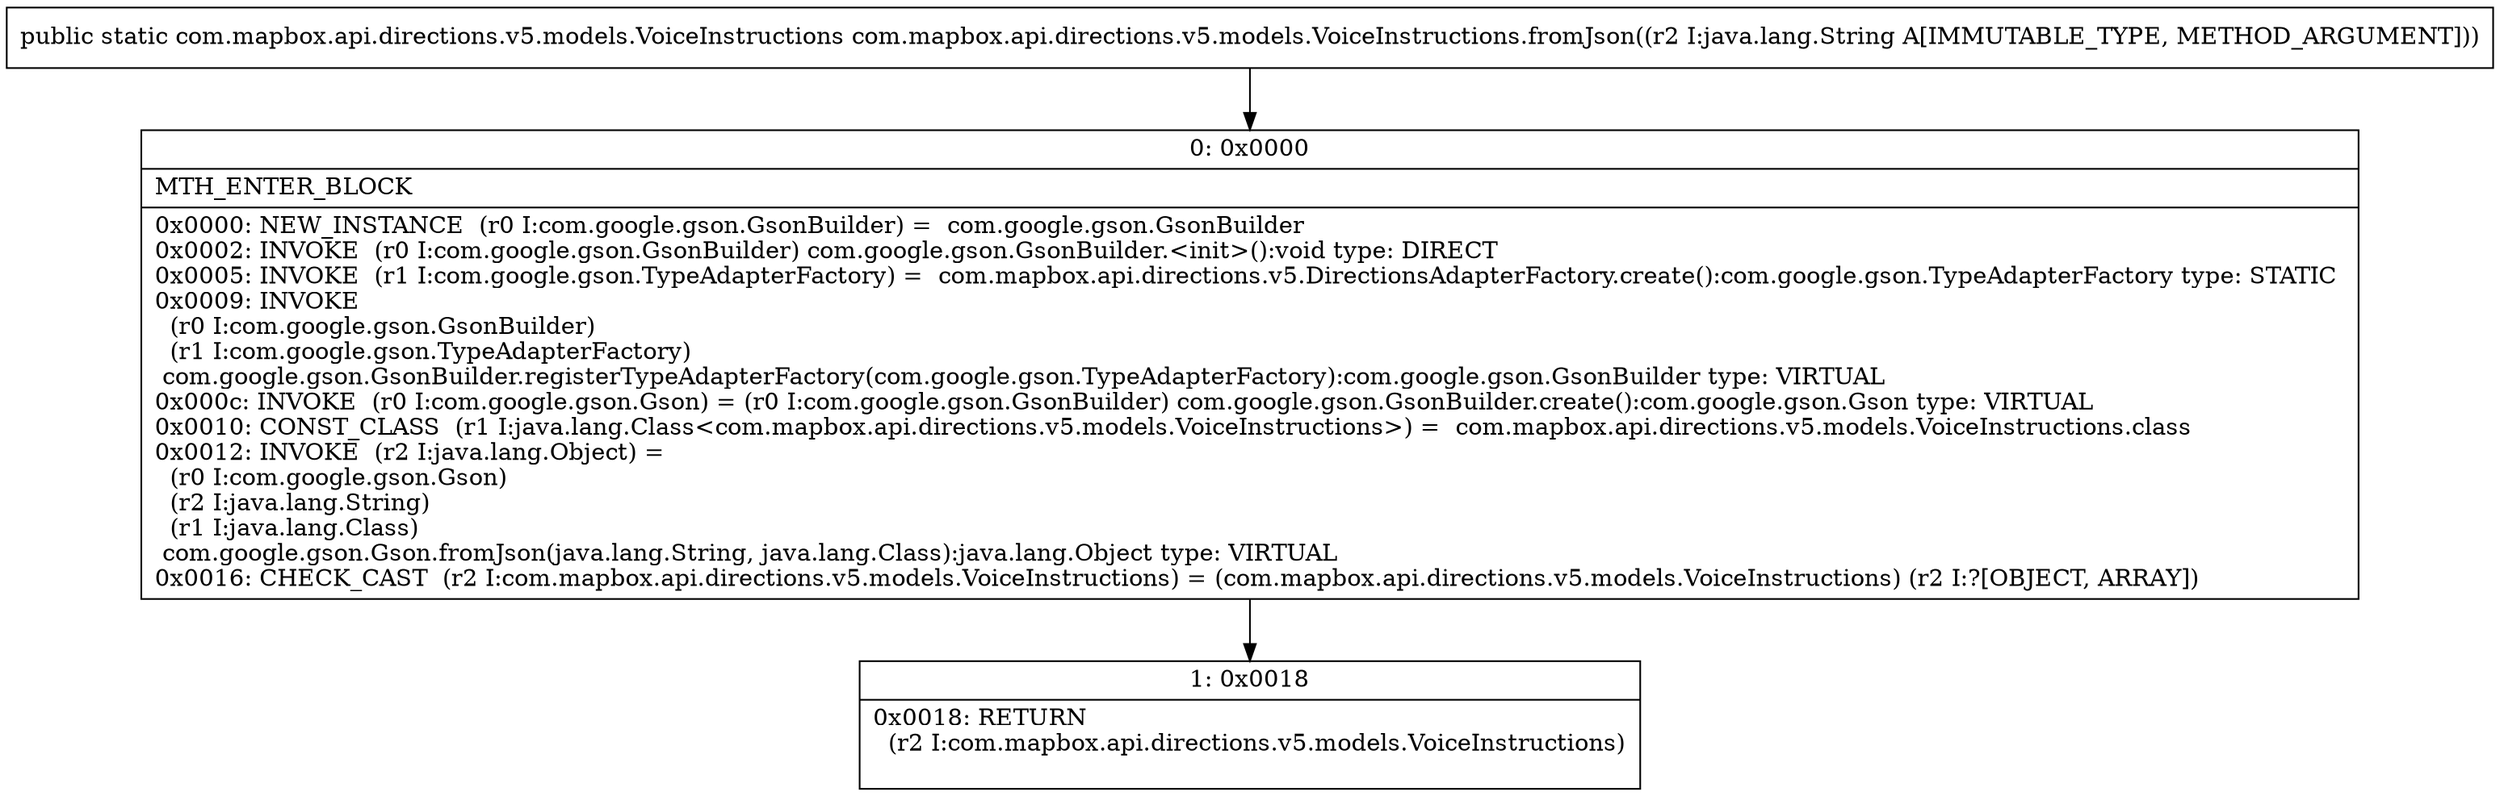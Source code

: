 digraph "CFG forcom.mapbox.api.directions.v5.models.VoiceInstructions.fromJson(Ljava\/lang\/String;)Lcom\/mapbox\/api\/directions\/v5\/models\/VoiceInstructions;" {
Node_0 [shape=record,label="{0\:\ 0x0000|MTH_ENTER_BLOCK\l|0x0000: NEW_INSTANCE  (r0 I:com.google.gson.GsonBuilder) =  com.google.gson.GsonBuilder \l0x0002: INVOKE  (r0 I:com.google.gson.GsonBuilder) com.google.gson.GsonBuilder.\<init\>():void type: DIRECT \l0x0005: INVOKE  (r1 I:com.google.gson.TypeAdapterFactory) =  com.mapbox.api.directions.v5.DirectionsAdapterFactory.create():com.google.gson.TypeAdapterFactory type: STATIC \l0x0009: INVOKE  \l  (r0 I:com.google.gson.GsonBuilder)\l  (r1 I:com.google.gson.TypeAdapterFactory)\l com.google.gson.GsonBuilder.registerTypeAdapterFactory(com.google.gson.TypeAdapterFactory):com.google.gson.GsonBuilder type: VIRTUAL \l0x000c: INVOKE  (r0 I:com.google.gson.Gson) = (r0 I:com.google.gson.GsonBuilder) com.google.gson.GsonBuilder.create():com.google.gson.Gson type: VIRTUAL \l0x0010: CONST_CLASS  (r1 I:java.lang.Class\<com.mapbox.api.directions.v5.models.VoiceInstructions\>) =  com.mapbox.api.directions.v5.models.VoiceInstructions.class \l0x0012: INVOKE  (r2 I:java.lang.Object) = \l  (r0 I:com.google.gson.Gson)\l  (r2 I:java.lang.String)\l  (r1 I:java.lang.Class)\l com.google.gson.Gson.fromJson(java.lang.String, java.lang.Class):java.lang.Object type: VIRTUAL \l0x0016: CHECK_CAST  (r2 I:com.mapbox.api.directions.v5.models.VoiceInstructions) = (com.mapbox.api.directions.v5.models.VoiceInstructions) (r2 I:?[OBJECT, ARRAY]) \l}"];
Node_1 [shape=record,label="{1\:\ 0x0018|0x0018: RETURN  \l  (r2 I:com.mapbox.api.directions.v5.models.VoiceInstructions)\l \l}"];
MethodNode[shape=record,label="{public static com.mapbox.api.directions.v5.models.VoiceInstructions com.mapbox.api.directions.v5.models.VoiceInstructions.fromJson((r2 I:java.lang.String A[IMMUTABLE_TYPE, METHOD_ARGUMENT])) }"];
MethodNode -> Node_0;
Node_0 -> Node_1;
}

